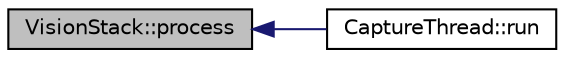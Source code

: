 digraph "VisionStack::process"
{
 // INTERACTIVE_SVG=YES
  edge [fontname="Helvetica",fontsize="10",labelfontname="Helvetica",labelfontsize="10"];
  node [fontname="Helvetica",fontsize="10",shape=record];
  rankdir="LR";
  Node1 [label="VisionStack::process",height=0.2,width=0.4,color="black", fillcolor="grey75", style="filled", fontcolor="black"];
  Node1 -> Node2 [dir="back",color="midnightblue",fontsize="10",style="solid",fontname="Helvetica"];
  Node2 [label="CaptureThread::run",height=0.2,width=0.4,color="black", fillcolor="white", style="filled",URL="$d6/de9/class_capture_thread.html#ace6f66e410cac572d775a968841344d5"];
}
